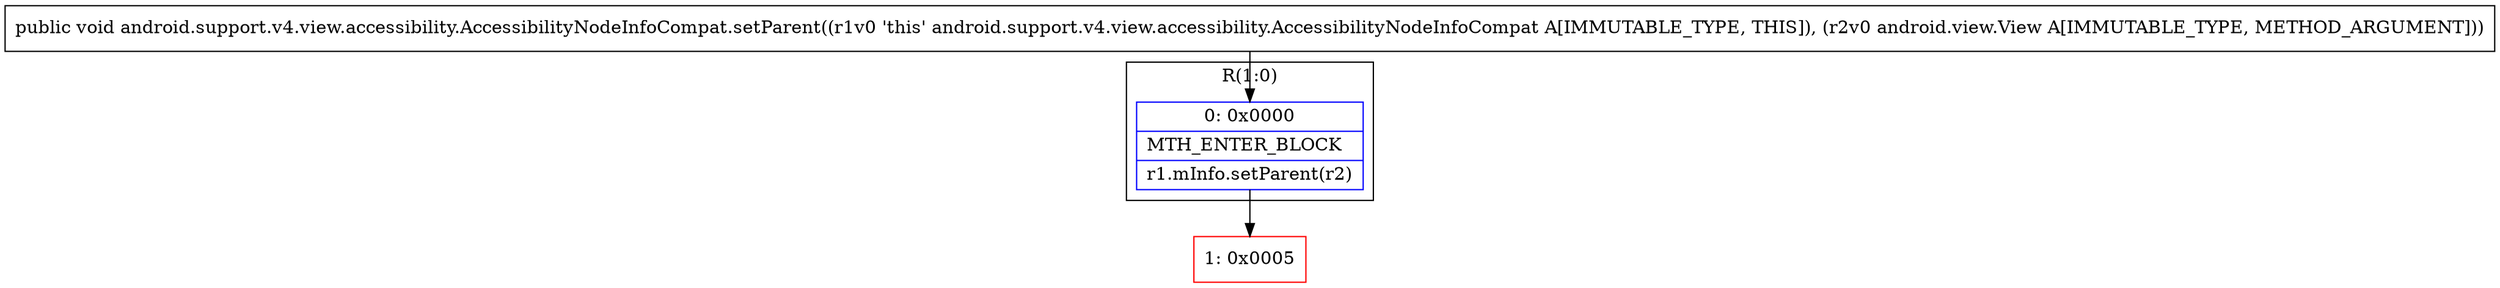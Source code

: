 digraph "CFG forandroid.support.v4.view.accessibility.AccessibilityNodeInfoCompat.setParent(Landroid\/view\/View;)V" {
subgraph cluster_Region_1302486845 {
label = "R(1:0)";
node [shape=record,color=blue];
Node_0 [shape=record,label="{0\:\ 0x0000|MTH_ENTER_BLOCK\l|r1.mInfo.setParent(r2)\l}"];
}
Node_1 [shape=record,color=red,label="{1\:\ 0x0005}"];
MethodNode[shape=record,label="{public void android.support.v4.view.accessibility.AccessibilityNodeInfoCompat.setParent((r1v0 'this' android.support.v4.view.accessibility.AccessibilityNodeInfoCompat A[IMMUTABLE_TYPE, THIS]), (r2v0 android.view.View A[IMMUTABLE_TYPE, METHOD_ARGUMENT])) }"];
MethodNode -> Node_0;
Node_0 -> Node_1;
}

